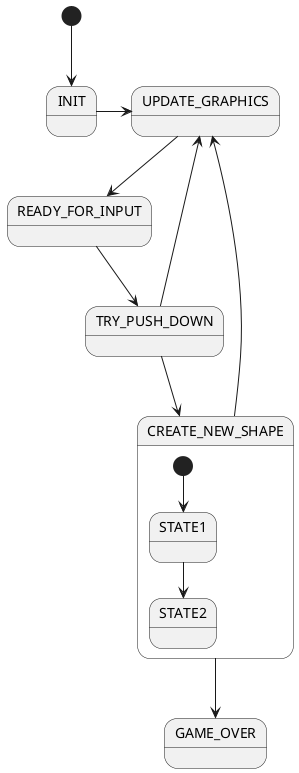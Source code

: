 @startuml
    
    [*] --> INIT
    INIT -> UPDATE_GRAPHICS
    UPDATE_GRAPHICS --> READY_FOR_INPUT
    READY_FOR_INPUT --> TRY_PUSH_DOWN

    TRY_PUSH_DOWN --> UPDATE_GRAPHICS
    TRY_PUSH_DOWN --> CREATE_NEW_SHAPE

    CREATE_NEW_SHAPE --> UPDATE_GRAPHICS
    CREATE_NEW_SHAPE --> GAME_OVER

    state CREATE_NEW_SHAPE {
        [*] --> STATE1
        STATE1 --> STATE2
    }

@enduml